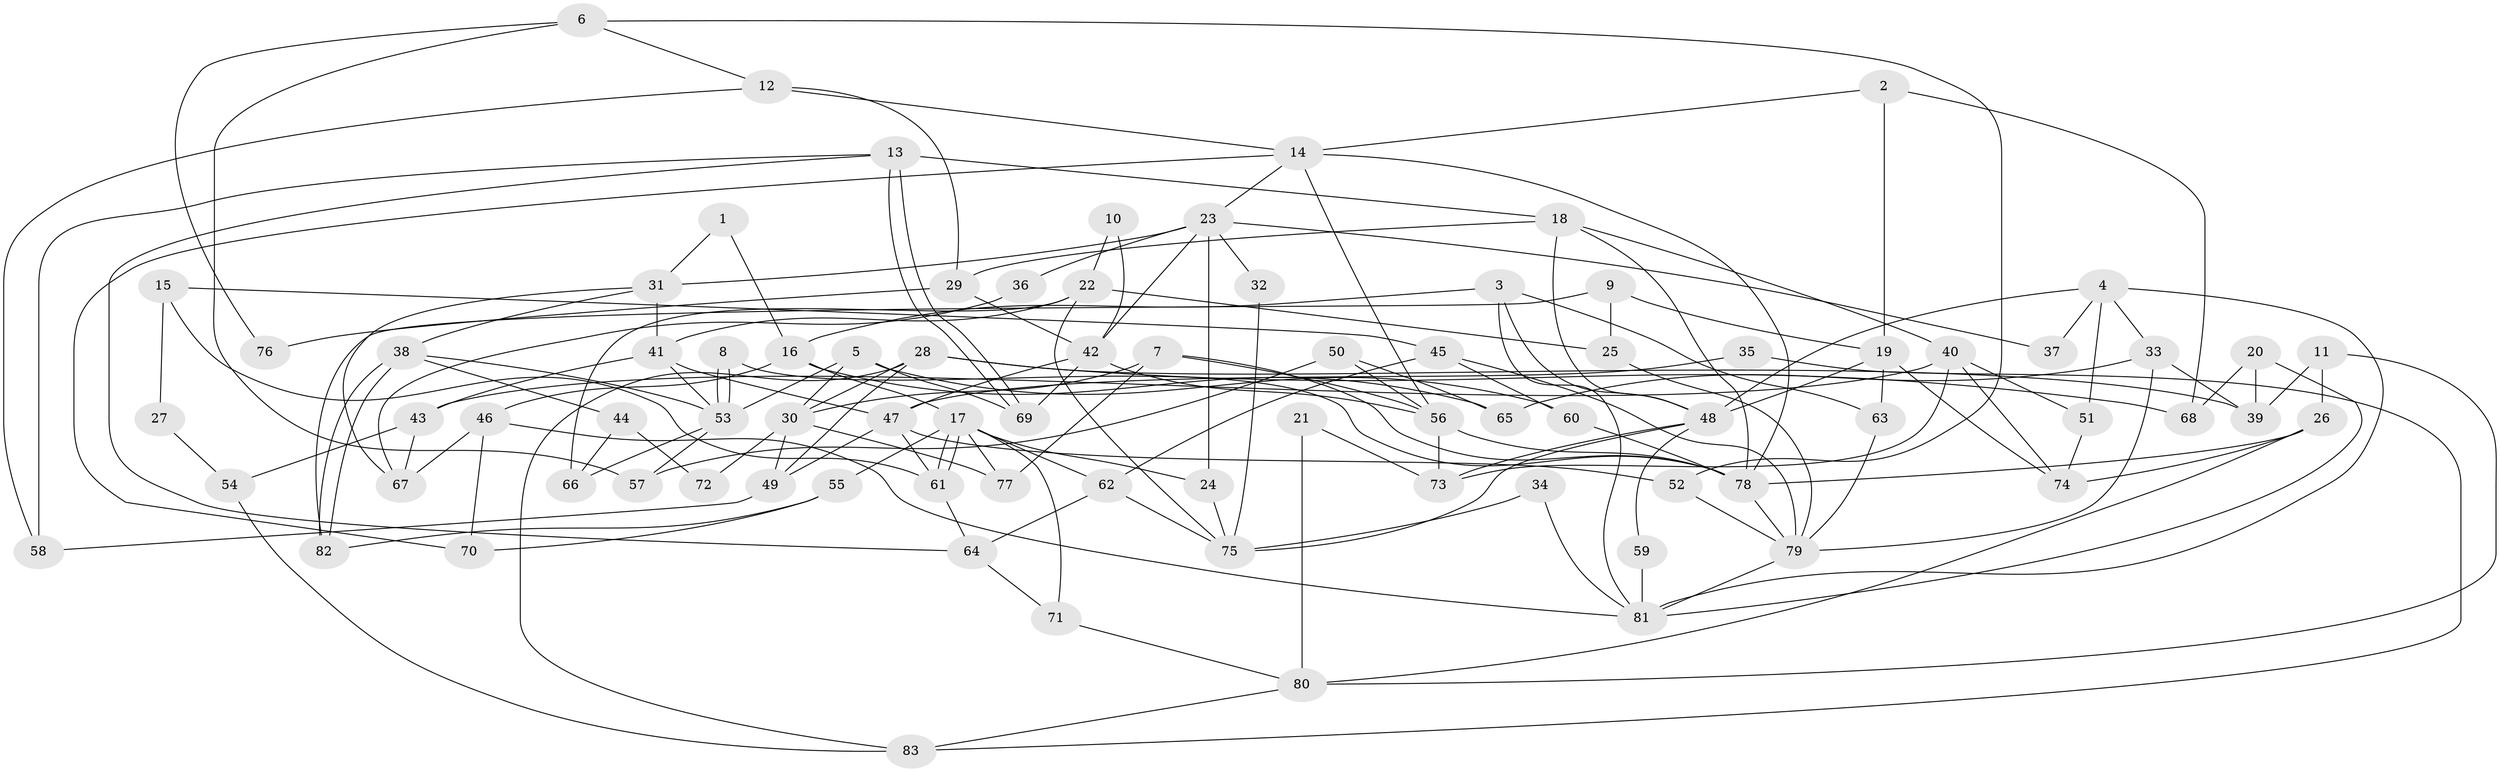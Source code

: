 // coarse degree distribution, {2: 0.17307692307692307, 3: 0.11538461538461539, 5: 0.1346153846153846, 6: 0.11538461538461539, 4: 0.17307692307692307, 8: 0.057692307692307696, 9: 0.057692307692307696, 7: 0.15384615384615385, 10: 0.019230769230769232}
// Generated by graph-tools (version 1.1) at 2025/41/03/06/25 10:41:53]
// undirected, 83 vertices, 166 edges
graph export_dot {
graph [start="1"]
  node [color=gray90,style=filled];
  1;
  2;
  3;
  4;
  5;
  6;
  7;
  8;
  9;
  10;
  11;
  12;
  13;
  14;
  15;
  16;
  17;
  18;
  19;
  20;
  21;
  22;
  23;
  24;
  25;
  26;
  27;
  28;
  29;
  30;
  31;
  32;
  33;
  34;
  35;
  36;
  37;
  38;
  39;
  40;
  41;
  42;
  43;
  44;
  45;
  46;
  47;
  48;
  49;
  50;
  51;
  52;
  53;
  54;
  55;
  56;
  57;
  58;
  59;
  60;
  61;
  62;
  63;
  64;
  65;
  66;
  67;
  68;
  69;
  70;
  71;
  72;
  73;
  74;
  75;
  76;
  77;
  78;
  79;
  80;
  81;
  82;
  83;
  1 -- 16;
  1 -- 31;
  2 -- 14;
  2 -- 19;
  2 -- 68;
  3 -- 81;
  3 -- 48;
  3 -- 16;
  3 -- 63;
  4 -- 48;
  4 -- 81;
  4 -- 33;
  4 -- 37;
  4 -- 51;
  5 -- 30;
  5 -- 53;
  5 -- 60;
  5 -- 69;
  6 -- 57;
  6 -- 12;
  6 -- 52;
  6 -- 76;
  7 -- 56;
  7 -- 78;
  7 -- 30;
  7 -- 77;
  8 -- 53;
  8 -- 53;
  8 -- 78;
  9 -- 82;
  9 -- 25;
  9 -- 19;
  10 -- 42;
  10 -- 22;
  11 -- 26;
  11 -- 39;
  11 -- 80;
  12 -- 14;
  12 -- 29;
  12 -- 58;
  13 -- 58;
  13 -- 69;
  13 -- 69;
  13 -- 18;
  13 -- 64;
  14 -- 78;
  14 -- 56;
  14 -- 23;
  14 -- 70;
  15 -- 61;
  15 -- 45;
  15 -- 27;
  16 -- 17;
  16 -- 46;
  16 -- 65;
  17 -- 62;
  17 -- 61;
  17 -- 61;
  17 -- 24;
  17 -- 55;
  17 -- 71;
  17 -- 77;
  18 -- 78;
  18 -- 29;
  18 -- 40;
  18 -- 48;
  19 -- 48;
  19 -- 63;
  19 -- 74;
  20 -- 81;
  20 -- 68;
  20 -- 39;
  21 -- 80;
  21 -- 73;
  22 -- 75;
  22 -- 41;
  22 -- 25;
  22 -- 66;
  23 -- 42;
  23 -- 24;
  23 -- 31;
  23 -- 32;
  23 -- 36;
  23 -- 37;
  24 -- 75;
  25 -- 79;
  26 -- 74;
  26 -- 80;
  26 -- 78;
  27 -- 54;
  28 -- 39;
  28 -- 30;
  28 -- 49;
  28 -- 68;
  28 -- 83;
  29 -- 42;
  29 -- 76;
  30 -- 77;
  30 -- 49;
  30 -- 72;
  31 -- 41;
  31 -- 38;
  31 -- 67;
  32 -- 75;
  33 -- 79;
  33 -- 39;
  33 -- 65;
  34 -- 75;
  34 -- 81;
  35 -- 83;
  35 -- 47;
  36 -- 67;
  38 -- 82;
  38 -- 82;
  38 -- 44;
  38 -- 53;
  40 -- 51;
  40 -- 43;
  40 -- 73;
  40 -- 74;
  41 -- 47;
  41 -- 53;
  41 -- 43;
  42 -- 69;
  42 -- 47;
  42 -- 56;
  43 -- 54;
  43 -- 67;
  44 -- 66;
  44 -- 72;
  45 -- 62;
  45 -- 60;
  45 -- 79;
  46 -- 67;
  46 -- 70;
  46 -- 81;
  47 -- 52;
  47 -- 49;
  47 -- 61;
  48 -- 73;
  48 -- 59;
  48 -- 75;
  49 -- 58;
  50 -- 65;
  50 -- 56;
  50 -- 57;
  51 -- 74;
  52 -- 79;
  53 -- 57;
  53 -- 66;
  54 -- 83;
  55 -- 70;
  55 -- 82;
  56 -- 78;
  56 -- 73;
  59 -- 81;
  60 -- 78;
  61 -- 64;
  62 -- 64;
  62 -- 75;
  63 -- 79;
  64 -- 71;
  71 -- 80;
  78 -- 79;
  79 -- 81;
  80 -- 83;
}
